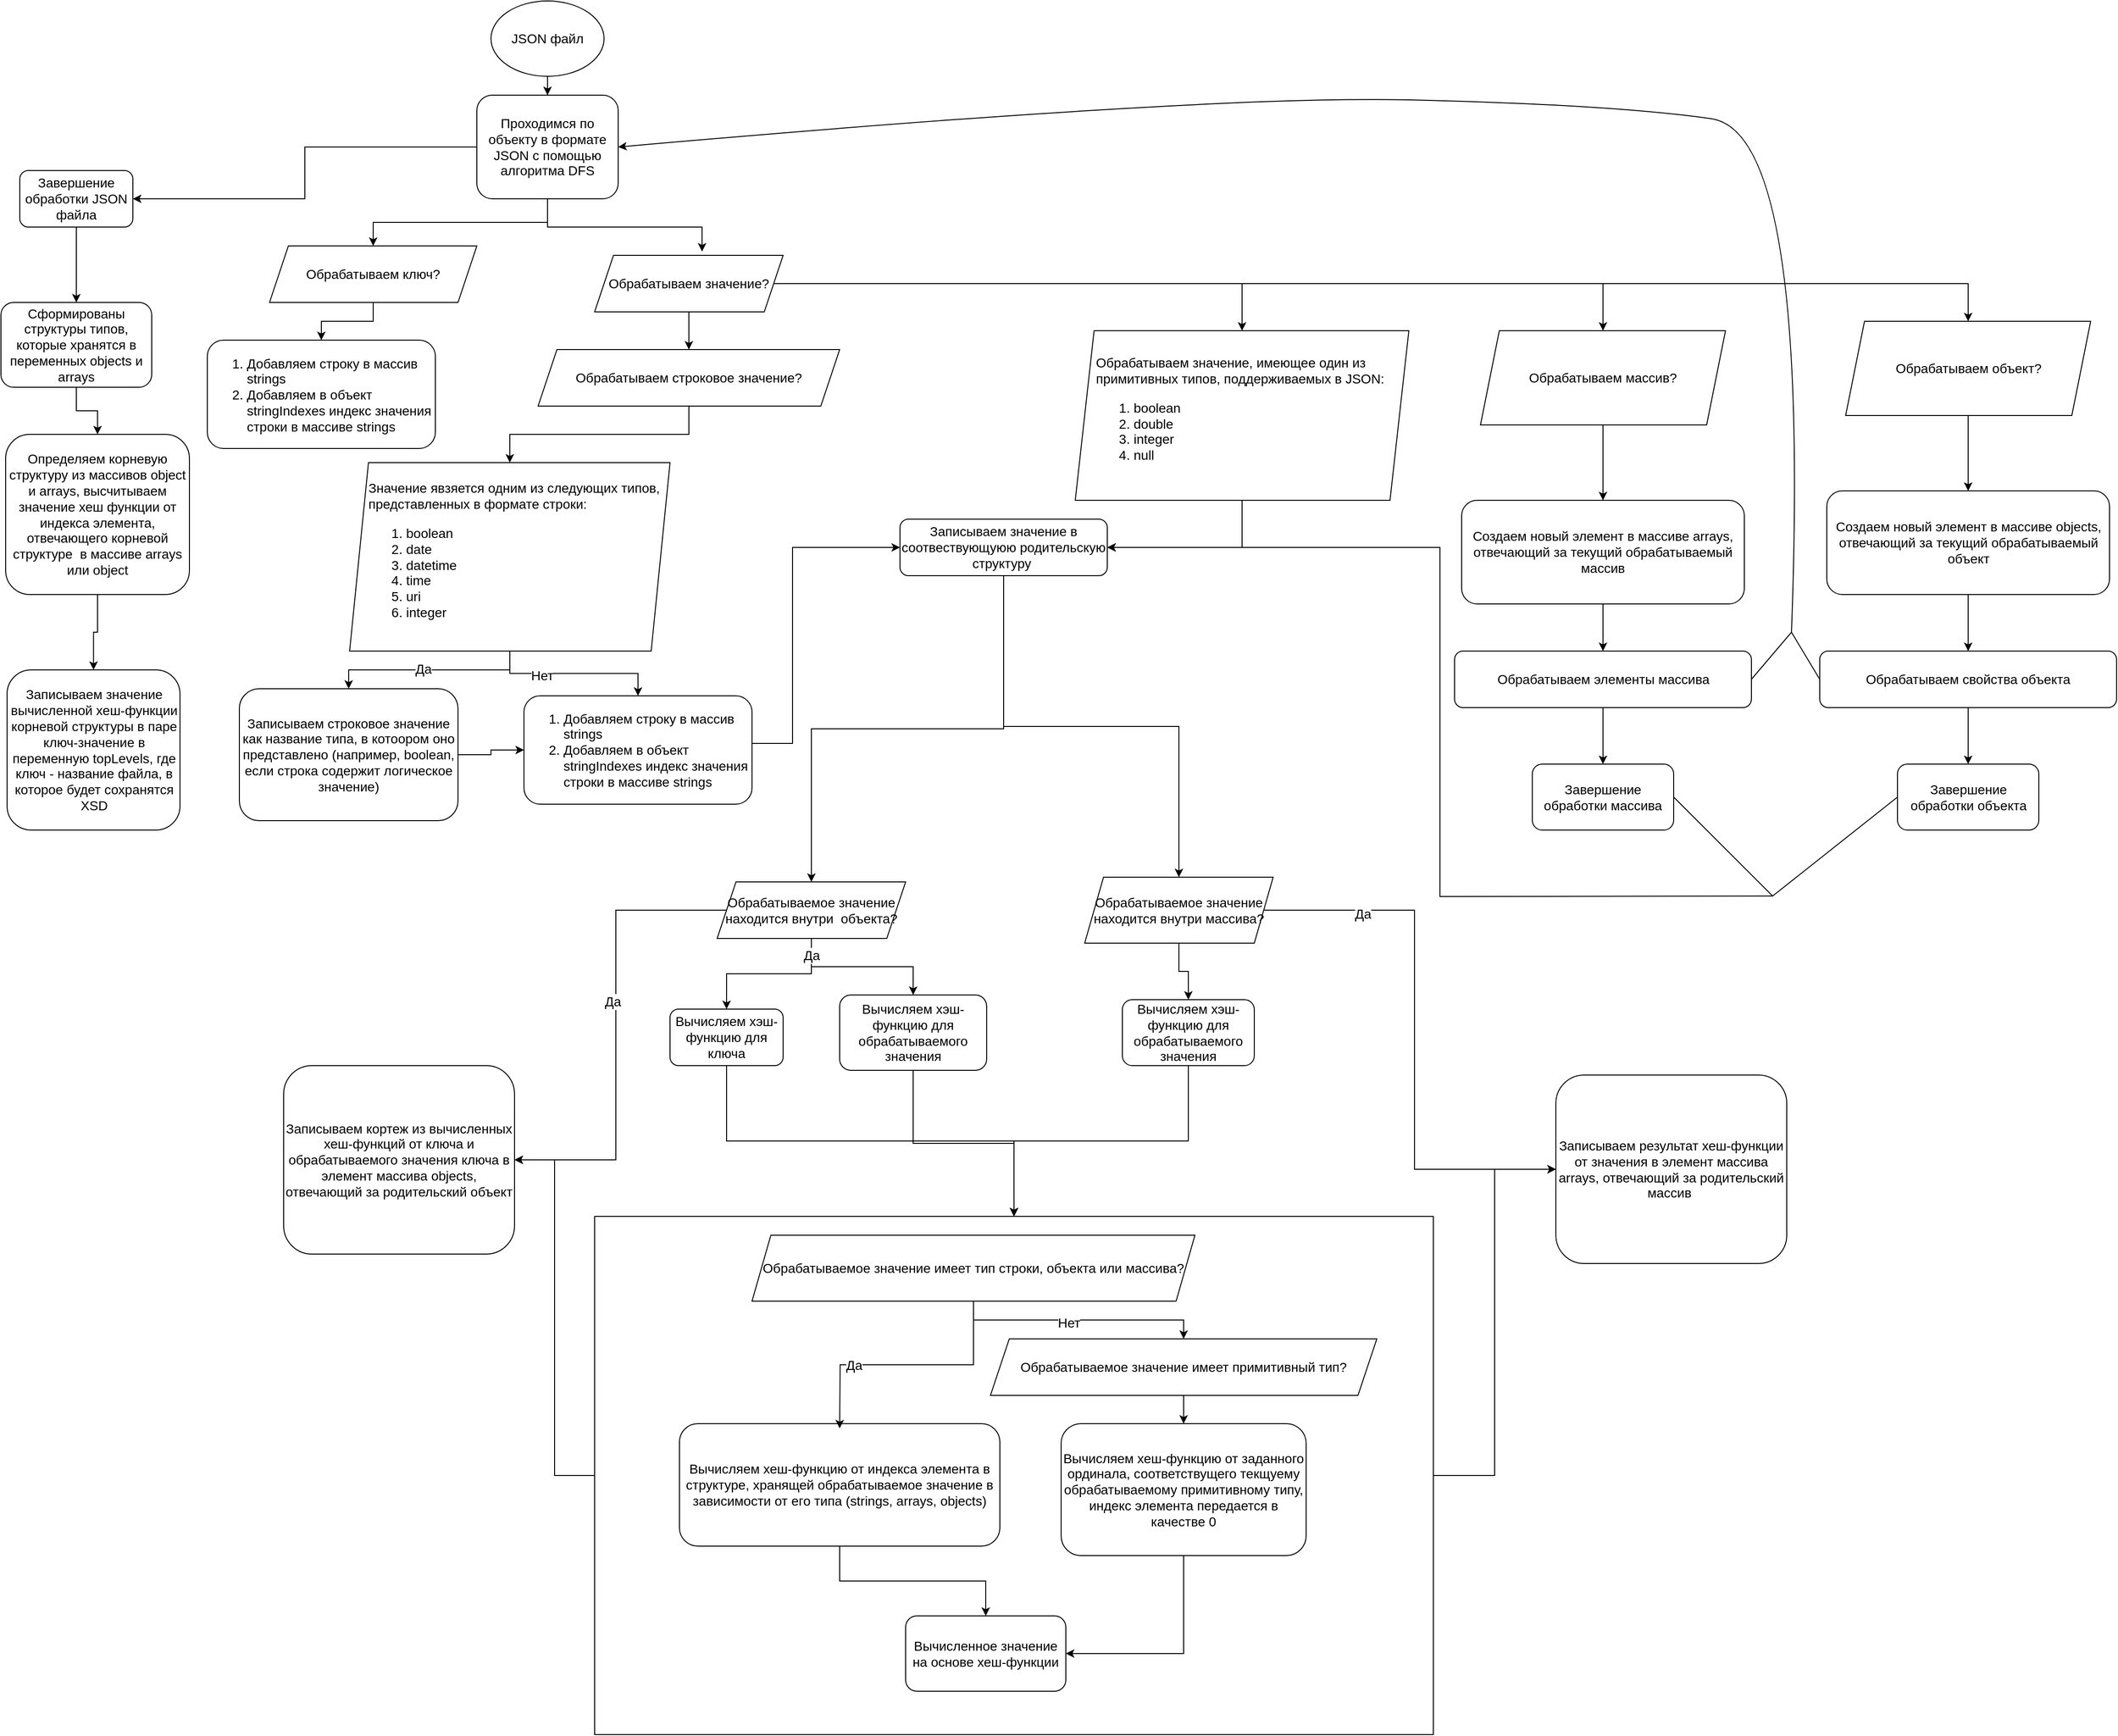 <mxfile version="24.4.3" type="github">
  <diagram name="Page-1" id="aKeEM9Gmabca8TTOu1Fr">
    <mxGraphModel dx="2875" dy="626" grid="1" gridSize="10" guides="1" tooltips="1" connect="1" arrows="1" fold="1" page="1" pageScale="1" pageWidth="827" pageHeight="1169" math="0" shadow="0">
      <root>
        <mxCell id="0" />
        <mxCell id="1" parent="0" />
        <mxCell id="OKMCqdB7SgX4zQkoQI2W-1" style="edgeStyle=orthogonalEdgeStyle;rounded=0;orthogonalLoop=1;jettySize=auto;html=1;entryX=1;entryY=0.5;entryDx=0;entryDy=0;fontSize=14;" parent="1" source="OKMCqdB7SgX4zQkoQI2W-3" target="OKMCqdB7SgX4zQkoQI2W-63" edge="1">
          <mxGeometry relative="1" as="geometry">
            <mxPoint x="-550" y="1220" as="targetPoint" />
          </mxGeometry>
        </mxCell>
        <mxCell id="OKMCqdB7SgX4zQkoQI2W-2" style="edgeStyle=orthogonalEdgeStyle;rounded=0;orthogonalLoop=1;jettySize=auto;html=1;entryX=0;entryY=0.5;entryDx=0;entryDy=0;fontSize=14;" parent="1" source="OKMCqdB7SgX4zQkoQI2W-3" target="OKMCqdB7SgX4zQkoQI2W-62" edge="1">
          <mxGeometry relative="1" as="geometry">
            <mxPoint x="682.5" y="1300" as="targetPoint" />
          </mxGeometry>
        </mxCell>
        <mxCell id="OKMCqdB7SgX4zQkoQI2W-3" value="" style="rounded=0;whiteSpace=wrap;html=1;fontSize=14;" parent="1" vertex="1">
          <mxGeometry x="-450" y="1290" width="890" height="550" as="geometry" />
        </mxCell>
        <mxCell id="OKMCqdB7SgX4zQkoQI2W-4" style="edgeStyle=orthogonalEdgeStyle;rounded=0;orthogonalLoop=1;jettySize=auto;html=1;entryX=0.5;entryY=0;entryDx=0;entryDy=0;fontSize=14;" parent="1" source="OKMCqdB7SgX4zQkoQI2W-5" target="OKMCqdB7SgX4zQkoQI2W-8" edge="1">
          <mxGeometry relative="1" as="geometry" />
        </mxCell>
        <mxCell id="OKMCqdB7SgX4zQkoQI2W-5" value="JSON файл" style="ellipse;whiteSpace=wrap;html=1;fontSize=14;" parent="1" vertex="1">
          <mxGeometry x="-560" width="120" height="80" as="geometry" />
        </mxCell>
        <mxCell id="OKMCqdB7SgX4zQkoQI2W-6" style="edgeStyle=orthogonalEdgeStyle;rounded=0;orthogonalLoop=1;jettySize=auto;html=1;entryX=0.5;entryY=0;entryDx=0;entryDy=0;fontSize=14;" parent="1" source="OKMCqdB7SgX4zQkoQI2W-8" target="OKMCqdB7SgX4zQkoQI2W-25" edge="1">
          <mxGeometry relative="1" as="geometry" />
        </mxCell>
        <mxCell id="OKMCqdB7SgX4zQkoQI2W-7" style="edgeStyle=orthogonalEdgeStyle;rounded=0;orthogonalLoop=1;jettySize=auto;html=1;entryX=1;entryY=0.5;entryDx=0;entryDy=0;fontSize=14;" parent="1" source="OKMCqdB7SgX4zQkoQI2W-8" target="OKMCqdB7SgX4zQkoQI2W-83" edge="1">
          <mxGeometry relative="1" as="geometry" />
        </mxCell>
        <mxCell id="OKMCqdB7SgX4zQkoQI2W-8" value="Проходимся по объекту в формате JSON с помощью алгоритма DFS" style="rounded=1;whiteSpace=wrap;html=1;fontSize=14;" parent="1" vertex="1">
          <mxGeometry x="-575" y="100" width="150" height="110" as="geometry" />
        </mxCell>
        <mxCell id="OKMCqdB7SgX4zQkoQI2W-9" style="edgeStyle=orthogonalEdgeStyle;rounded=0;orthogonalLoop=1;jettySize=auto;html=1;fontSize=14;" parent="1" source="OKMCqdB7SgX4zQkoQI2W-10" target="OKMCqdB7SgX4zQkoQI2W-55" edge="1">
          <mxGeometry relative="1" as="geometry" />
        </mxCell>
        <mxCell id="OKMCqdB7SgX4zQkoQI2W-10" value="&lt;div style=&quot;font-size: 14px;&quot;&gt;&lt;span style=&quot;background-color: initial; font-size: 14px;&quot;&gt;Вычисляем хеш-функцию от индекса элемента в структуре, хранящей обрабатываемое значение в зависимости от его типа (strings, arrays, objects)&lt;/span&gt;&lt;br style=&quot;font-size: 14px;&quot;&gt;&lt;/div&gt;" style="rounded=1;whiteSpace=wrap;html=1;align=center;fontSize=14;" parent="1" vertex="1">
          <mxGeometry x="-360" y="1510" width="340" height="130" as="geometry" />
        </mxCell>
        <mxCell id="OKMCqdB7SgX4zQkoQI2W-11" style="edgeStyle=orthogonalEdgeStyle;rounded=0;orthogonalLoop=1;jettySize=auto;html=1;entryX=0.5;entryY=0;entryDx=0;entryDy=0;fontSize=14;" parent="1" source="OKMCqdB7SgX4zQkoQI2W-14" target="OKMCqdB7SgX4zQkoQI2W-54" edge="1">
          <mxGeometry relative="1" as="geometry">
            <mxPoint x="-220" y="1160" as="targetPoint" />
          </mxGeometry>
        </mxCell>
        <mxCell id="OKMCqdB7SgX4zQkoQI2W-12" style="edgeStyle=orthogonalEdgeStyle;rounded=0;orthogonalLoop=1;jettySize=auto;html=1;entryX=0;entryY=0.5;entryDx=0;entryDy=0;fontSize=14;" parent="1" source="OKMCqdB7SgX4zQkoQI2W-14" target="OKMCqdB7SgX4zQkoQI2W-62" edge="1">
          <mxGeometry relative="1" as="geometry">
            <mxPoint x="560" y="1200" as="targetPoint" />
          </mxGeometry>
        </mxCell>
        <mxCell id="OKMCqdB7SgX4zQkoQI2W-13" value="Да" style="edgeLabel;html=1;align=center;verticalAlign=middle;resizable=0;points=[];fontSize=14;" parent="OKMCqdB7SgX4zQkoQI2W-12" vertex="1" connectable="0">
          <mxGeometry x="-0.642" y="-4" relative="1" as="geometry">
            <mxPoint as="offset" />
          </mxGeometry>
        </mxCell>
        <mxCell id="OKMCqdB7SgX4zQkoQI2W-14" value="Обрабатываемое значение находится внутри массива?" style="shape=parallelogram;perimeter=parallelogramPerimeter;whiteSpace=wrap;html=1;fixedSize=1;fontSize=14;" parent="1" vertex="1">
          <mxGeometry x="70" y="930" width="200" height="70" as="geometry" />
        </mxCell>
        <mxCell id="OKMCqdB7SgX4zQkoQI2W-15" style="edgeStyle=orthogonalEdgeStyle;rounded=0;orthogonalLoop=1;jettySize=auto;html=1;entryX=0.5;entryY=0;entryDx=0;entryDy=0;fontSize=14;" parent="1" source="OKMCqdB7SgX4zQkoQI2W-20" target="OKMCqdB7SgX4zQkoQI2W-59" edge="1">
          <mxGeometry relative="1" as="geometry" />
        </mxCell>
        <mxCell id="OKMCqdB7SgX4zQkoQI2W-16" style="edgeStyle=orthogonalEdgeStyle;rounded=0;orthogonalLoop=1;jettySize=auto;html=1;entryX=0.5;entryY=0;entryDx=0;entryDy=0;fontSize=14;" parent="1" source="OKMCqdB7SgX4zQkoQI2W-20" target="OKMCqdB7SgX4zQkoQI2W-57" edge="1">
          <mxGeometry relative="1" as="geometry" />
        </mxCell>
        <mxCell id="OKMCqdB7SgX4zQkoQI2W-17" value="Да" style="edgeLabel;html=1;align=center;verticalAlign=middle;resizable=0;points=[];fontSize=14;" parent="OKMCqdB7SgX4zQkoQI2W-16" vertex="1" connectable="0">
          <mxGeometry x="-0.782" relative="1" as="geometry">
            <mxPoint as="offset" />
          </mxGeometry>
        </mxCell>
        <mxCell id="OKMCqdB7SgX4zQkoQI2W-18" style="edgeStyle=orthogonalEdgeStyle;rounded=0;orthogonalLoop=1;jettySize=auto;html=1;entryX=1;entryY=0.5;entryDx=0;entryDy=0;fontSize=14;" parent="1" source="OKMCqdB7SgX4zQkoQI2W-20" target="OKMCqdB7SgX4zQkoQI2W-63" edge="1">
          <mxGeometry relative="1" as="geometry">
            <mxPoint x="-550" y="1220" as="targetPoint" />
          </mxGeometry>
        </mxCell>
        <mxCell id="OKMCqdB7SgX4zQkoQI2W-19" value="Да" style="edgeLabel;html=1;align=center;verticalAlign=middle;resizable=0;points=[];fontSize=14;" parent="OKMCqdB7SgX4zQkoQI2W-18" vertex="1" connectable="0">
          <mxGeometry x="-0.124" y="-4" relative="1" as="geometry">
            <mxPoint as="offset" />
          </mxGeometry>
        </mxCell>
        <mxCell id="OKMCqdB7SgX4zQkoQI2W-20" value="Обрабатываемое значение находится внутри&amp;nbsp; объекта?" style="shape=parallelogram;perimeter=parallelogramPerimeter;whiteSpace=wrap;html=1;fixedSize=1;fontSize=14;" parent="1" vertex="1">
          <mxGeometry x="-320" y="935" width="200" height="60" as="geometry" />
        </mxCell>
        <mxCell id="OKMCqdB7SgX4zQkoQI2W-21" style="edgeStyle=orthogonalEdgeStyle;rounded=0;orthogonalLoop=1;jettySize=auto;html=1;entryX=0.5;entryY=0;entryDx=0;entryDy=0;fontSize=14;" parent="1" source="OKMCqdB7SgX4zQkoQI2W-22" target="OKMCqdB7SgX4zQkoQI2W-36" edge="1">
          <mxGeometry relative="1" as="geometry">
            <mxPoint x="20" y="790" as="targetPoint" />
          </mxGeometry>
        </mxCell>
        <mxCell id="OKMCqdB7SgX4zQkoQI2W-22" value="Обрабатываем строковое значение?" style="shape=parallelogram;perimeter=parallelogramPerimeter;whiteSpace=wrap;html=1;fixedSize=1;fontSize=14;" parent="1" vertex="1">
          <mxGeometry x="-510" y="370" width="320" height="60" as="geometry" />
        </mxCell>
        <mxCell id="OKMCqdB7SgX4zQkoQI2W-23" value="&lt;ol style=&quot;font-size: 14px;&quot;&gt;&lt;li style=&quot;font-size: 14px;&quot;&gt;Добавляем строку в массив strings&lt;/li&gt;&lt;li style=&quot;font-size: 14px;&quot;&gt;Добавляем в объект stringIndexes индекс значения строки в массиве strings&lt;/li&gt;&lt;/ol&gt;" style="rounded=1;whiteSpace=wrap;html=1;align=left;fontSize=14;" parent="1" vertex="1">
          <mxGeometry x="-861" y="360" width="242" height="115" as="geometry" />
        </mxCell>
        <mxCell id="OKMCqdB7SgX4zQkoQI2W-24" style="edgeStyle=orthogonalEdgeStyle;rounded=0;orthogonalLoop=1;jettySize=auto;html=1;entryX=0.5;entryY=0;entryDx=0;entryDy=0;fontSize=14;" parent="1" source="OKMCqdB7SgX4zQkoQI2W-25" target="OKMCqdB7SgX4zQkoQI2W-23" edge="1">
          <mxGeometry relative="1" as="geometry" />
        </mxCell>
        <mxCell id="OKMCqdB7SgX4zQkoQI2W-25" value="Обрабатываем ключ?" style="shape=parallelogram;perimeter=parallelogramPerimeter;whiteSpace=wrap;html=1;fixedSize=1;fontSize=14;" parent="1" vertex="1">
          <mxGeometry x="-795" y="260" width="220" height="60" as="geometry" />
        </mxCell>
        <mxCell id="OKMCqdB7SgX4zQkoQI2W-26" style="edgeStyle=orthogonalEdgeStyle;rounded=0;orthogonalLoop=1;jettySize=auto;html=1;entryX=0.5;entryY=0;entryDx=0;entryDy=0;fontSize=14;" parent="1" source="OKMCqdB7SgX4zQkoQI2W-30" target="OKMCqdB7SgX4zQkoQI2W-22" edge="1">
          <mxGeometry relative="1" as="geometry" />
        </mxCell>
        <mxCell id="OKMCqdB7SgX4zQkoQI2W-27" style="edgeStyle=orthogonalEdgeStyle;rounded=0;orthogonalLoop=1;jettySize=auto;html=1;entryX=0.5;entryY=0;entryDx=0;entryDy=0;fontSize=14;" parent="1" source="OKMCqdB7SgX4zQkoQI2W-30" target="OKMCqdB7SgX4zQkoQI2W-49" edge="1">
          <mxGeometry relative="1" as="geometry">
            <mxPoint x="80" y="410" as="targetPoint" />
          </mxGeometry>
        </mxCell>
        <mxCell id="OKMCqdB7SgX4zQkoQI2W-28" style="edgeStyle=orthogonalEdgeStyle;rounded=0;orthogonalLoop=1;jettySize=auto;html=1;entryX=0.5;entryY=0;entryDx=0;entryDy=0;fontSize=14;" parent="1" source="OKMCqdB7SgX4zQkoQI2W-30" target="OKMCqdB7SgX4zQkoQI2W-65" edge="1">
          <mxGeometry relative="1" as="geometry" />
        </mxCell>
        <mxCell id="OKMCqdB7SgX4zQkoQI2W-29" style="edgeStyle=orthogonalEdgeStyle;rounded=0;orthogonalLoop=1;jettySize=auto;html=1;entryX=0.5;entryY=0;entryDx=0;entryDy=0;fontSize=14;" parent="1" source="OKMCqdB7SgX4zQkoQI2W-30" target="OKMCqdB7SgX4zQkoQI2W-74" edge="1">
          <mxGeometry relative="1" as="geometry" />
        </mxCell>
        <mxCell id="OKMCqdB7SgX4zQkoQI2W-30" value="Обрабатываем значение?" style="shape=parallelogram;perimeter=parallelogramPerimeter;whiteSpace=wrap;html=1;fixedSize=1;fontSize=14;" parent="1" vertex="1">
          <mxGeometry x="-450" y="270" width="200" height="60" as="geometry" />
        </mxCell>
        <mxCell id="OKMCqdB7SgX4zQkoQI2W-31" style="edgeStyle=orthogonalEdgeStyle;rounded=0;orthogonalLoop=1;jettySize=auto;html=1;entryX=0.57;entryY=-0.067;entryDx=0;entryDy=0;entryPerimeter=0;fontSize=14;" parent="1" source="OKMCqdB7SgX4zQkoQI2W-8" target="OKMCqdB7SgX4zQkoQI2W-30" edge="1">
          <mxGeometry relative="1" as="geometry" />
        </mxCell>
        <mxCell id="OKMCqdB7SgX4zQkoQI2W-32" style="edgeStyle=orthogonalEdgeStyle;rounded=0;orthogonalLoop=1;jettySize=auto;html=1;fontSize=14;" parent="1" source="OKMCqdB7SgX4zQkoQI2W-36" target="OKMCqdB7SgX4zQkoQI2W-91" edge="1">
          <mxGeometry relative="1" as="geometry" />
        </mxCell>
        <mxCell id="OKMCqdB7SgX4zQkoQI2W-33" value="Нет" style="edgeLabel;html=1;align=center;verticalAlign=middle;resizable=0;points=[];fontSize=14;" parent="OKMCqdB7SgX4zQkoQI2W-32" vertex="1" connectable="0">
          <mxGeometry x="-0.378" y="-2" relative="1" as="geometry">
            <mxPoint as="offset" />
          </mxGeometry>
        </mxCell>
        <mxCell id="OKMCqdB7SgX4zQkoQI2W-34" style="edgeStyle=orthogonalEdgeStyle;rounded=0;orthogonalLoop=1;jettySize=auto;html=1;fontSize=14;exitX=0.5;exitY=1;exitDx=0;exitDy=0;" parent="1" source="OKMCqdB7SgX4zQkoQI2W-36" target="OKMCqdB7SgX4zQkoQI2W-38" edge="1">
          <mxGeometry relative="1" as="geometry" />
        </mxCell>
        <mxCell id="OKMCqdB7SgX4zQkoQI2W-35" value="Да" style="edgeLabel;html=1;align=center;verticalAlign=middle;resizable=0;points=[];fontSize=14;" parent="OKMCqdB7SgX4zQkoQI2W-34" vertex="1" connectable="0">
          <mxGeometry x="0.065" y="-1" relative="1" as="geometry">
            <mxPoint as="offset" />
          </mxGeometry>
        </mxCell>
        <mxCell id="OKMCqdB7SgX4zQkoQI2W-36" value="&lt;div style=&quot;font-size: 14px;&quot;&gt;&lt;span style=&quot;background-color: initial; font-size: 14px;&quot;&gt;Значение явзяется одним из следующих типов, представленных в формате строки:&lt;/span&gt;&lt;/div&gt;&lt;div style=&quot;font-size: 14px;&quot;&gt;&lt;ol style=&quot;font-size: 14px;&quot;&gt;&lt;li style=&quot;font-size: 14px;&quot;&gt;boolean&lt;/li&gt;&lt;li style=&quot;font-size: 14px;&quot;&gt;date&lt;/li&gt;&lt;li style=&quot;font-size: 14px;&quot;&gt;datetime&lt;/li&gt;&lt;li style=&quot;font-size: 14px;&quot;&gt;time&lt;/li&gt;&lt;li style=&quot;font-size: 14px;&quot;&gt;uri&lt;/li&gt;&lt;li style=&quot;font-size: 14px;&quot;&gt;integer&lt;br style=&quot;font-size: 14px;&quot;&gt;&lt;/li&gt;&lt;/ol&gt;&lt;/div&gt;" style="shape=parallelogram;perimeter=parallelogramPerimeter;whiteSpace=wrap;html=1;fixedSize=1;align=left;spacingLeft=18;fontSize=14;" parent="1" vertex="1">
          <mxGeometry x="-710" y="490" width="340" height="200" as="geometry" />
        </mxCell>
        <mxCell id="OKMCqdB7SgX4zQkoQI2W-92" style="edgeStyle=orthogonalEdgeStyle;rounded=0;orthogonalLoop=1;jettySize=auto;html=1;entryX=0;entryY=0.5;entryDx=0;entryDy=0;" parent="1" source="OKMCqdB7SgX4zQkoQI2W-38" target="OKMCqdB7SgX4zQkoQI2W-91" edge="1">
          <mxGeometry relative="1" as="geometry" />
        </mxCell>
        <mxCell id="OKMCqdB7SgX4zQkoQI2W-38" value="Записываем строковое значение как название типа, в котоором оно представлено (например, boolean, если строка содержит логическое значение)" style="rounded=1;whiteSpace=wrap;html=1;fontSize=14;" parent="1" vertex="1">
          <mxGeometry x="-827" y="730" width="232" height="140" as="geometry" />
        </mxCell>
        <mxCell id="OKMCqdB7SgX4zQkoQI2W-39" style="edgeStyle=orthogonalEdgeStyle;rounded=0;orthogonalLoop=1;jettySize=auto;html=1;fontSize=14;" parent="1" source="OKMCqdB7SgX4zQkoQI2W-43" edge="1">
          <mxGeometry relative="1" as="geometry">
            <mxPoint x="-190.0" y="1515" as="targetPoint" />
          </mxGeometry>
        </mxCell>
        <mxCell id="OKMCqdB7SgX4zQkoQI2W-40" value="Да" style="edgeLabel;html=1;align=center;verticalAlign=middle;resizable=0;points=[];fontSize=14;" parent="OKMCqdB7SgX4zQkoQI2W-39" vertex="1" connectable="0">
          <mxGeometry x="0.41" relative="1" as="geometry">
            <mxPoint as="offset" />
          </mxGeometry>
        </mxCell>
        <mxCell id="OKMCqdB7SgX4zQkoQI2W-41" style="edgeStyle=orthogonalEdgeStyle;rounded=0;orthogonalLoop=1;jettySize=auto;html=1;entryX=0.5;entryY=0;entryDx=0;entryDy=0;fontSize=14;" parent="1" source="OKMCqdB7SgX4zQkoQI2W-43" target="OKMCqdB7SgX4zQkoQI2W-47" edge="1">
          <mxGeometry relative="1" as="geometry" />
        </mxCell>
        <mxCell id="OKMCqdB7SgX4zQkoQI2W-42" value="Нет" style="edgeLabel;html=1;align=center;verticalAlign=middle;resizable=0;points=[];fontSize=14;" parent="OKMCqdB7SgX4zQkoQI2W-41" vertex="1" connectable="0">
          <mxGeometry x="-0.079" y="-3" relative="1" as="geometry">
            <mxPoint as="offset" />
          </mxGeometry>
        </mxCell>
        <mxCell id="OKMCqdB7SgX4zQkoQI2W-43" value="Обрабатываемое значение имеет тип строки, объекта или массива?" style="shape=parallelogram;perimeter=parallelogramPerimeter;whiteSpace=wrap;html=1;fixedSize=1;fontSize=14;" parent="1" vertex="1">
          <mxGeometry x="-283" y="1310" width="470" height="70" as="geometry" />
        </mxCell>
        <mxCell id="OKMCqdB7SgX4zQkoQI2W-44" style="edgeStyle=orthogonalEdgeStyle;rounded=0;orthogonalLoop=1;jettySize=auto;html=1;entryX=1;entryY=0.5;entryDx=0;entryDy=0;fontSize=14;" parent="1" source="OKMCqdB7SgX4zQkoQI2W-45" target="OKMCqdB7SgX4zQkoQI2W-55" edge="1">
          <mxGeometry relative="1" as="geometry" />
        </mxCell>
        <mxCell id="OKMCqdB7SgX4zQkoQI2W-45" value="Вычисляем хеш-функцию от заданного ординала, соответствущего текщуему обрабатываемому примитивному типу, индекс элемента передается в качестве 0" style="rounded=1;whiteSpace=wrap;html=1;fontSize=14;" parent="1" vertex="1">
          <mxGeometry x="45" y="1510" width="260" height="140" as="geometry" />
        </mxCell>
        <mxCell id="OKMCqdB7SgX4zQkoQI2W-46" style="edgeStyle=orthogonalEdgeStyle;rounded=0;orthogonalLoop=1;jettySize=auto;html=1;entryX=0.5;entryY=0;entryDx=0;entryDy=0;fontSize=14;" parent="1" source="OKMCqdB7SgX4zQkoQI2W-47" target="OKMCqdB7SgX4zQkoQI2W-45" edge="1">
          <mxGeometry relative="1" as="geometry" />
        </mxCell>
        <mxCell id="OKMCqdB7SgX4zQkoQI2W-47" value="Обрабатываемое значение имеет примитивный тип?" style="shape=parallelogram;perimeter=parallelogramPerimeter;whiteSpace=wrap;html=1;fixedSize=1;fontSize=14;" parent="1" vertex="1">
          <mxGeometry x="-30" y="1420" width="410" height="60" as="geometry" />
        </mxCell>
        <mxCell id="OKMCqdB7SgX4zQkoQI2W-48" style="edgeStyle=orthogonalEdgeStyle;rounded=0;orthogonalLoop=1;jettySize=auto;html=1;entryX=1;entryY=0.5;entryDx=0;entryDy=0;fontSize=14;" parent="1" source="OKMCqdB7SgX4zQkoQI2W-49" target="OKMCqdB7SgX4zQkoQI2W-52" edge="1">
          <mxGeometry relative="1" as="geometry" />
        </mxCell>
        <mxCell id="OKMCqdB7SgX4zQkoQI2W-49" value="Обрабатываем значение, имеющее один из примитивных типов, поддерживаемых в JSON:&lt;div style=&quot;font-size: 14px;&quot;&gt;&lt;ol style=&quot;font-size: 14px;&quot;&gt;&lt;li style=&quot;font-size: 14px;&quot;&gt;boolean&lt;/li&gt;&lt;li style=&quot;font-size: 14px;&quot;&gt;double&lt;/li&gt;&lt;li style=&quot;font-size: 14px;&quot;&gt;integer&lt;/li&gt;&lt;li style=&quot;font-size: 14px;&quot;&gt;null&lt;/li&gt;&lt;/ol&gt;&lt;/div&gt;" style="shape=parallelogram;perimeter=parallelogramPerimeter;whiteSpace=wrap;html=1;fixedSize=1;align=left;spacingLeft=20;fontSize=14;" parent="1" vertex="1">
          <mxGeometry x="60" y="350" width="354" height="180" as="geometry" />
        </mxCell>
        <mxCell id="OKMCqdB7SgX4zQkoQI2W-50" style="edgeStyle=orthogonalEdgeStyle;rounded=0;orthogonalLoop=1;jettySize=auto;html=1;entryX=0.5;entryY=0;entryDx=0;entryDy=0;fontSize=14;" parent="1" source="OKMCqdB7SgX4zQkoQI2W-52" target="OKMCqdB7SgX4zQkoQI2W-14" edge="1">
          <mxGeometry relative="1" as="geometry" />
        </mxCell>
        <mxCell id="OKMCqdB7SgX4zQkoQI2W-51" style="edgeStyle=orthogonalEdgeStyle;rounded=0;orthogonalLoop=1;jettySize=auto;html=1;entryX=0.5;entryY=0;entryDx=0;entryDy=0;fontSize=14;" parent="1" source="OKMCqdB7SgX4zQkoQI2W-52" target="OKMCqdB7SgX4zQkoQI2W-20" edge="1">
          <mxGeometry relative="1" as="geometry" />
        </mxCell>
        <mxCell id="OKMCqdB7SgX4zQkoQI2W-52" value="Записываем значение в соотвествующуюю родительскую структуру&amp;nbsp;" style="rounded=1;whiteSpace=wrap;html=1;fontSize=14;" parent="1" vertex="1">
          <mxGeometry x="-126" y="550" width="220" height="60" as="geometry" />
        </mxCell>
        <mxCell id="OKMCqdB7SgX4zQkoQI2W-53" style="edgeStyle=orthogonalEdgeStyle;rounded=0;orthogonalLoop=1;jettySize=auto;html=1;entryX=0.5;entryY=0;entryDx=0;entryDy=0;fontSize=14;" parent="1" source="OKMCqdB7SgX4zQkoQI2W-54" target="OKMCqdB7SgX4zQkoQI2W-3" edge="1">
          <mxGeometry relative="1" as="geometry" />
        </mxCell>
        <mxCell id="OKMCqdB7SgX4zQkoQI2W-54" value="Вычисляем хэш-функцию для обрабатываемого значения" style="rounded=1;whiteSpace=wrap;html=1;fontSize=14;" parent="1" vertex="1">
          <mxGeometry x="110" y="1060" width="140" height="70" as="geometry" />
        </mxCell>
        <mxCell id="OKMCqdB7SgX4zQkoQI2W-55" value="Вычисленное значение на основе хеш-функции" style="rounded=1;whiteSpace=wrap;html=1;fontSize=14;" parent="1" vertex="1">
          <mxGeometry x="-120" y="1714" width="170" height="80" as="geometry" />
        </mxCell>
        <mxCell id="OKMCqdB7SgX4zQkoQI2W-56" style="edgeStyle=orthogonalEdgeStyle;rounded=0;orthogonalLoop=1;jettySize=auto;html=1;fontSize=14;" parent="1" source="OKMCqdB7SgX4zQkoQI2W-57" target="OKMCqdB7SgX4zQkoQI2W-3" edge="1">
          <mxGeometry relative="1" as="geometry" />
        </mxCell>
        <mxCell id="OKMCqdB7SgX4zQkoQI2W-57" value="Вычисляем хэш-функцию для ключа" style="rounded=1;whiteSpace=wrap;html=1;fontSize=14;" parent="1" vertex="1">
          <mxGeometry x="-370" y="1070" width="120" height="60" as="geometry" />
        </mxCell>
        <mxCell id="OKMCqdB7SgX4zQkoQI2W-58" style="edgeStyle=orthogonalEdgeStyle;rounded=0;orthogonalLoop=1;jettySize=auto;html=1;entryX=0.5;entryY=0;entryDx=0;entryDy=0;fontSize=14;" parent="1" source="OKMCqdB7SgX4zQkoQI2W-59" target="OKMCqdB7SgX4zQkoQI2W-3" edge="1">
          <mxGeometry relative="1" as="geometry" />
        </mxCell>
        <mxCell id="OKMCqdB7SgX4zQkoQI2W-59" value="Вычисляем хэш-функцию для обрабатываемого значения" style="rounded=1;whiteSpace=wrap;html=1;fontSize=14;" parent="1" vertex="1">
          <mxGeometry x="-190" y="1055" width="156" height="80" as="geometry" />
        </mxCell>
        <mxCell id="OKMCqdB7SgX4zQkoQI2W-62" value="Записываем результат хеш-функции от значения в элемент массива arrays, отвечающий за родительский массив&amp;nbsp;" style="rounded=1;whiteSpace=wrap;html=1;fontSize=14;" parent="1" vertex="1">
          <mxGeometry x="570" y="1140" width="245" height="200" as="geometry" />
        </mxCell>
        <mxCell id="OKMCqdB7SgX4zQkoQI2W-63" value="Записываем кортеж из вычисленных хеш-функций от ключа и обрабатываемого значения ключа в элемент массива objects, отвечающий за родительский объект" style="rounded=1;whiteSpace=wrap;html=1;fontSize=14;" parent="1" vertex="1">
          <mxGeometry x="-780" y="1130" width="245" height="200" as="geometry" />
        </mxCell>
        <mxCell id="OKMCqdB7SgX4zQkoQI2W-64" style="edgeStyle=orthogonalEdgeStyle;rounded=0;orthogonalLoop=1;jettySize=auto;html=1;fontSize=14;" parent="1" source="OKMCqdB7SgX4zQkoQI2W-65" target="OKMCqdB7SgX4zQkoQI2W-67" edge="1">
          <mxGeometry relative="1" as="geometry">
            <mxPoint x="620" y="550" as="targetPoint" />
          </mxGeometry>
        </mxCell>
        <mxCell id="OKMCqdB7SgX4zQkoQI2W-65" value="&lt;font style=&quot;font-size: 14px;&quot;&gt;Обрабатываем массив?&lt;/font&gt;" style="shape=parallelogram;perimeter=parallelogramPerimeter;whiteSpace=wrap;html=1;fixedSize=1;fontSize=14;" parent="1" vertex="1">
          <mxGeometry x="490" y="350" width="260" height="100" as="geometry" />
        </mxCell>
        <mxCell id="OKMCqdB7SgX4zQkoQI2W-66" style="edgeStyle=orthogonalEdgeStyle;rounded=0;orthogonalLoop=1;jettySize=auto;html=1;entryX=0.5;entryY=0;entryDx=0;entryDy=0;fontSize=14;" parent="1" source="OKMCqdB7SgX4zQkoQI2W-67" target="OKMCqdB7SgX4zQkoQI2W-70" edge="1">
          <mxGeometry relative="1" as="geometry" />
        </mxCell>
        <mxCell id="OKMCqdB7SgX4zQkoQI2W-67" value="&lt;font style=&quot;font-size: 14px;&quot;&gt;Создаем новый элемент в массиве arrays, отвечающий за текущий обрабатываемый массив&lt;/font&gt;" style="rounded=1;whiteSpace=wrap;html=1;fontSize=14;" parent="1" vertex="1">
          <mxGeometry x="470" y="530" width="300" height="110" as="geometry" />
        </mxCell>
        <mxCell id="OKMCqdB7SgX4zQkoQI2W-68" style="edgeStyle=orthogonalEdgeStyle;rounded=0;orthogonalLoop=1;jettySize=auto;html=1;entryX=1;entryY=0.5;entryDx=0;entryDy=0;fontSize=14;" parent="1" target="OKMCqdB7SgX4zQkoQI2W-52" edge="1">
          <mxGeometry relative="1" as="geometry">
            <mxPoint x="800" y="950" as="sourcePoint" />
          </mxGeometry>
        </mxCell>
        <mxCell id="OKMCqdB7SgX4zQkoQI2W-69" style="edgeStyle=orthogonalEdgeStyle;rounded=0;orthogonalLoop=1;jettySize=auto;html=1;entryX=0.5;entryY=0;entryDx=0;entryDy=0;fontSize=14;" parent="1" source="OKMCqdB7SgX4zQkoQI2W-70" target="OKMCqdB7SgX4zQkoQI2W-72" edge="1">
          <mxGeometry relative="1" as="geometry">
            <mxPoint x="620" y="830" as="targetPoint" />
          </mxGeometry>
        </mxCell>
        <mxCell id="OKMCqdB7SgX4zQkoQI2W-70" value="&lt;font style=&quot;font-size: 14px;&quot;&gt;Обрабатываем элементы массива&lt;/font&gt;" style="rounded=1;whiteSpace=wrap;html=1;fontSize=14;" parent="1" vertex="1">
          <mxGeometry x="462.5" y="690" width="315" height="60" as="geometry" />
        </mxCell>
        <mxCell id="OKMCqdB7SgX4zQkoQI2W-71" value="" style="curved=1;endArrow=classic;html=1;rounded=0;entryX=1;entryY=0.5;entryDx=0;entryDy=0;fontSize=14;" parent="1" target="OKMCqdB7SgX4zQkoQI2W-8" edge="1">
          <mxGeometry width="50" height="50" relative="1" as="geometry">
            <mxPoint x="820" y="670" as="sourcePoint" />
            <mxPoint x="190" y="420" as="targetPoint" />
            <Array as="points">
              <mxPoint x="840" y="140" />
              <mxPoint x="630" y="110" />
              <mxPoint x="200" y="100" />
            </Array>
          </mxGeometry>
        </mxCell>
        <mxCell id="OKMCqdB7SgX4zQkoQI2W-72" value="Завершение обработки массива" style="rounded=1;whiteSpace=wrap;html=1;fontSize=14;" parent="1" vertex="1">
          <mxGeometry x="545" y="810" width="150" height="70" as="geometry" />
        </mxCell>
        <mxCell id="OKMCqdB7SgX4zQkoQI2W-73" style="edgeStyle=orthogonalEdgeStyle;rounded=0;orthogonalLoop=1;jettySize=auto;html=1;fontSize=14;" parent="1" source="OKMCqdB7SgX4zQkoQI2W-74" target="OKMCqdB7SgX4zQkoQI2W-76" edge="1">
          <mxGeometry relative="1" as="geometry">
            <mxPoint x="1007.5" y="540" as="targetPoint" />
          </mxGeometry>
        </mxCell>
        <mxCell id="OKMCqdB7SgX4zQkoQI2W-74" value="&lt;font style=&quot;font-size: 14px;&quot;&gt;Обрабатываем объект?&lt;/font&gt;" style="shape=parallelogram;perimeter=parallelogramPerimeter;whiteSpace=wrap;html=1;fixedSize=1;fontSize=14;" parent="1" vertex="1">
          <mxGeometry x="877.5" y="340" width="260" height="100" as="geometry" />
        </mxCell>
        <mxCell id="OKMCqdB7SgX4zQkoQI2W-75" style="edgeStyle=orthogonalEdgeStyle;rounded=0;orthogonalLoop=1;jettySize=auto;html=1;entryX=0.5;entryY=0;entryDx=0;entryDy=0;fontSize=14;" parent="1" source="OKMCqdB7SgX4zQkoQI2W-76" target="OKMCqdB7SgX4zQkoQI2W-78" edge="1">
          <mxGeometry relative="1" as="geometry" />
        </mxCell>
        <mxCell id="OKMCqdB7SgX4zQkoQI2W-76" value="&lt;font style=&quot;font-size: 14px;&quot;&gt;Создаем новый элемент в массиве objects, отвечающий за текущий обрабатываемый объект&lt;/font&gt;" style="rounded=1;whiteSpace=wrap;html=1;fontSize=14;" parent="1" vertex="1">
          <mxGeometry x="857.5" y="520" width="300" height="110" as="geometry" />
        </mxCell>
        <mxCell id="OKMCqdB7SgX4zQkoQI2W-77" style="edgeStyle=orthogonalEdgeStyle;rounded=0;orthogonalLoop=1;jettySize=auto;html=1;entryX=0.5;entryY=0;entryDx=0;entryDy=0;fontSize=14;" parent="1" source="OKMCqdB7SgX4zQkoQI2W-78" target="OKMCqdB7SgX4zQkoQI2W-79" edge="1">
          <mxGeometry relative="1" as="geometry">
            <mxPoint x="1007.5" y="820" as="targetPoint" />
          </mxGeometry>
        </mxCell>
        <mxCell id="OKMCqdB7SgX4zQkoQI2W-78" value="&lt;font style=&quot;font-size: 14px;&quot;&gt;Обрабатываем свойства объекта&lt;/font&gt;" style="rounded=1;whiteSpace=wrap;html=1;fontSize=14;" parent="1" vertex="1">
          <mxGeometry x="850" y="690" width="315" height="60" as="geometry" />
        </mxCell>
        <mxCell id="OKMCqdB7SgX4zQkoQI2W-79" value="Завершение обработки объекта" style="rounded=1;whiteSpace=wrap;html=1;fontSize=14;" parent="1" vertex="1">
          <mxGeometry x="932.5" y="810" width="150" height="70" as="geometry" />
        </mxCell>
        <mxCell id="OKMCqdB7SgX4zQkoQI2W-80" value="" style="endArrow=none;html=1;rounded=0;exitX=1;exitY=0.5;exitDx=0;exitDy=0;entryX=0;entryY=0.5;entryDx=0;entryDy=0;fontSize=14;" parent="1" source="OKMCqdB7SgX4zQkoQI2W-70" target="OKMCqdB7SgX4zQkoQI2W-78" edge="1">
          <mxGeometry width="50" height="50" relative="1" as="geometry">
            <mxPoint x="230" y="530" as="sourcePoint" />
            <mxPoint x="280" y="480" as="targetPoint" />
            <Array as="points">
              <mxPoint x="820" y="670" />
            </Array>
          </mxGeometry>
        </mxCell>
        <mxCell id="OKMCqdB7SgX4zQkoQI2W-81" value="" style="endArrow=none;html=1;rounded=0;entryX=1;entryY=0.5;entryDx=0;entryDy=0;exitX=0;exitY=0.5;exitDx=0;exitDy=0;fontSize=14;" parent="1" source="OKMCqdB7SgX4zQkoQI2W-79" target="OKMCqdB7SgX4zQkoQI2W-72" edge="1">
          <mxGeometry width="50" height="50" relative="1" as="geometry">
            <mxPoint x="540" y="930" as="sourcePoint" />
            <mxPoint x="590" y="880" as="targetPoint" />
            <Array as="points">
              <mxPoint x="800" y="950" />
            </Array>
          </mxGeometry>
        </mxCell>
        <mxCell id="OKMCqdB7SgX4zQkoQI2W-82" style="edgeStyle=orthogonalEdgeStyle;rounded=0;orthogonalLoop=1;jettySize=auto;html=1;entryX=0.5;entryY=0;entryDx=0;entryDy=0;fontSize=14;" parent="1" source="OKMCqdB7SgX4zQkoQI2W-83" target="OKMCqdB7SgX4zQkoQI2W-85" edge="1">
          <mxGeometry relative="1" as="geometry" />
        </mxCell>
        <mxCell id="OKMCqdB7SgX4zQkoQI2W-83" value="Завершение обработки JSON файла" style="rounded=1;whiteSpace=wrap;html=1;fontSize=14;" parent="1" vertex="1">
          <mxGeometry x="-1060" y="180" width="120" height="60" as="geometry" />
        </mxCell>
        <mxCell id="OKMCqdB7SgX4zQkoQI2W-84" style="edgeStyle=orthogonalEdgeStyle;rounded=0;orthogonalLoop=1;jettySize=auto;html=1;fontSize=14;" parent="1" source="OKMCqdB7SgX4zQkoQI2W-85" target="OKMCqdB7SgX4zQkoQI2W-87" edge="1">
          <mxGeometry relative="1" as="geometry" />
        </mxCell>
        <mxCell id="OKMCqdB7SgX4zQkoQI2W-85" value="Сформированы структуры типов, которые хранятся в переменных objects и arrays" style="rounded=1;whiteSpace=wrap;html=1;fontSize=14;" parent="1" vertex="1">
          <mxGeometry x="-1080" y="320" width="160" height="90" as="geometry" />
        </mxCell>
        <mxCell id="OKMCqdB7SgX4zQkoQI2W-86" style="edgeStyle=orthogonalEdgeStyle;rounded=0;orthogonalLoop=1;jettySize=auto;html=1;fontSize=14;" parent="1" source="OKMCqdB7SgX4zQkoQI2W-87" target="OKMCqdB7SgX4zQkoQI2W-88" edge="1">
          <mxGeometry relative="1" as="geometry">
            <mxPoint x="-992.5" y="690" as="targetPoint" />
          </mxGeometry>
        </mxCell>
        <mxCell id="OKMCqdB7SgX4zQkoQI2W-87" value="Определяем корневую структуру из массивов object и arrays, высчитываем значение хеш функции от индекса элемента, отвечающего корневой структуре&amp;nbsp; в массиве arrays или object" style="rounded=1;whiteSpace=wrap;html=1;fontSize=14;" parent="1" vertex="1">
          <mxGeometry x="-1075" y="460" width="195" height="170" as="geometry" />
        </mxCell>
        <mxCell id="OKMCqdB7SgX4zQkoQI2W-88" value="Записываем значение вычисленной хеш-функции корневой структуры в паре ключ-значение в переменную topLevels, где ключ - название файла, в которое будет сохранятся XSD" style="rounded=1;whiteSpace=wrap;html=1;fontSize=14;" parent="1" vertex="1">
          <mxGeometry x="-1073.5" y="710" width="183.5" height="170" as="geometry" />
        </mxCell>
        <mxCell id="OKMCqdB7SgX4zQkoQI2W-93" style="edgeStyle=orthogonalEdgeStyle;rounded=0;orthogonalLoop=1;jettySize=auto;html=1;entryX=0;entryY=0.5;entryDx=0;entryDy=0;" parent="1" source="OKMCqdB7SgX4zQkoQI2W-91" target="OKMCqdB7SgX4zQkoQI2W-52" edge="1">
          <mxGeometry relative="1" as="geometry">
            <Array as="points">
              <mxPoint x="-240" y="788" />
              <mxPoint x="-240" y="580" />
            </Array>
          </mxGeometry>
        </mxCell>
        <mxCell id="OKMCqdB7SgX4zQkoQI2W-91" value="&lt;ol style=&quot;font-size: 14px;&quot;&gt;&lt;li style=&quot;font-size: 14px;&quot;&gt;Добавляем строку в массив strings&lt;/li&gt;&lt;li style=&quot;font-size: 14px;&quot;&gt;Добавляем в объект stringIndexes индекс значения строки в массиве strings&lt;/li&gt;&lt;/ol&gt;" style="rounded=1;whiteSpace=wrap;html=1;align=left;fontSize=14;" parent="1" vertex="1">
          <mxGeometry x="-525" y="737.5" width="242" height="115" as="geometry" />
        </mxCell>
      </root>
    </mxGraphModel>
  </diagram>
</mxfile>
